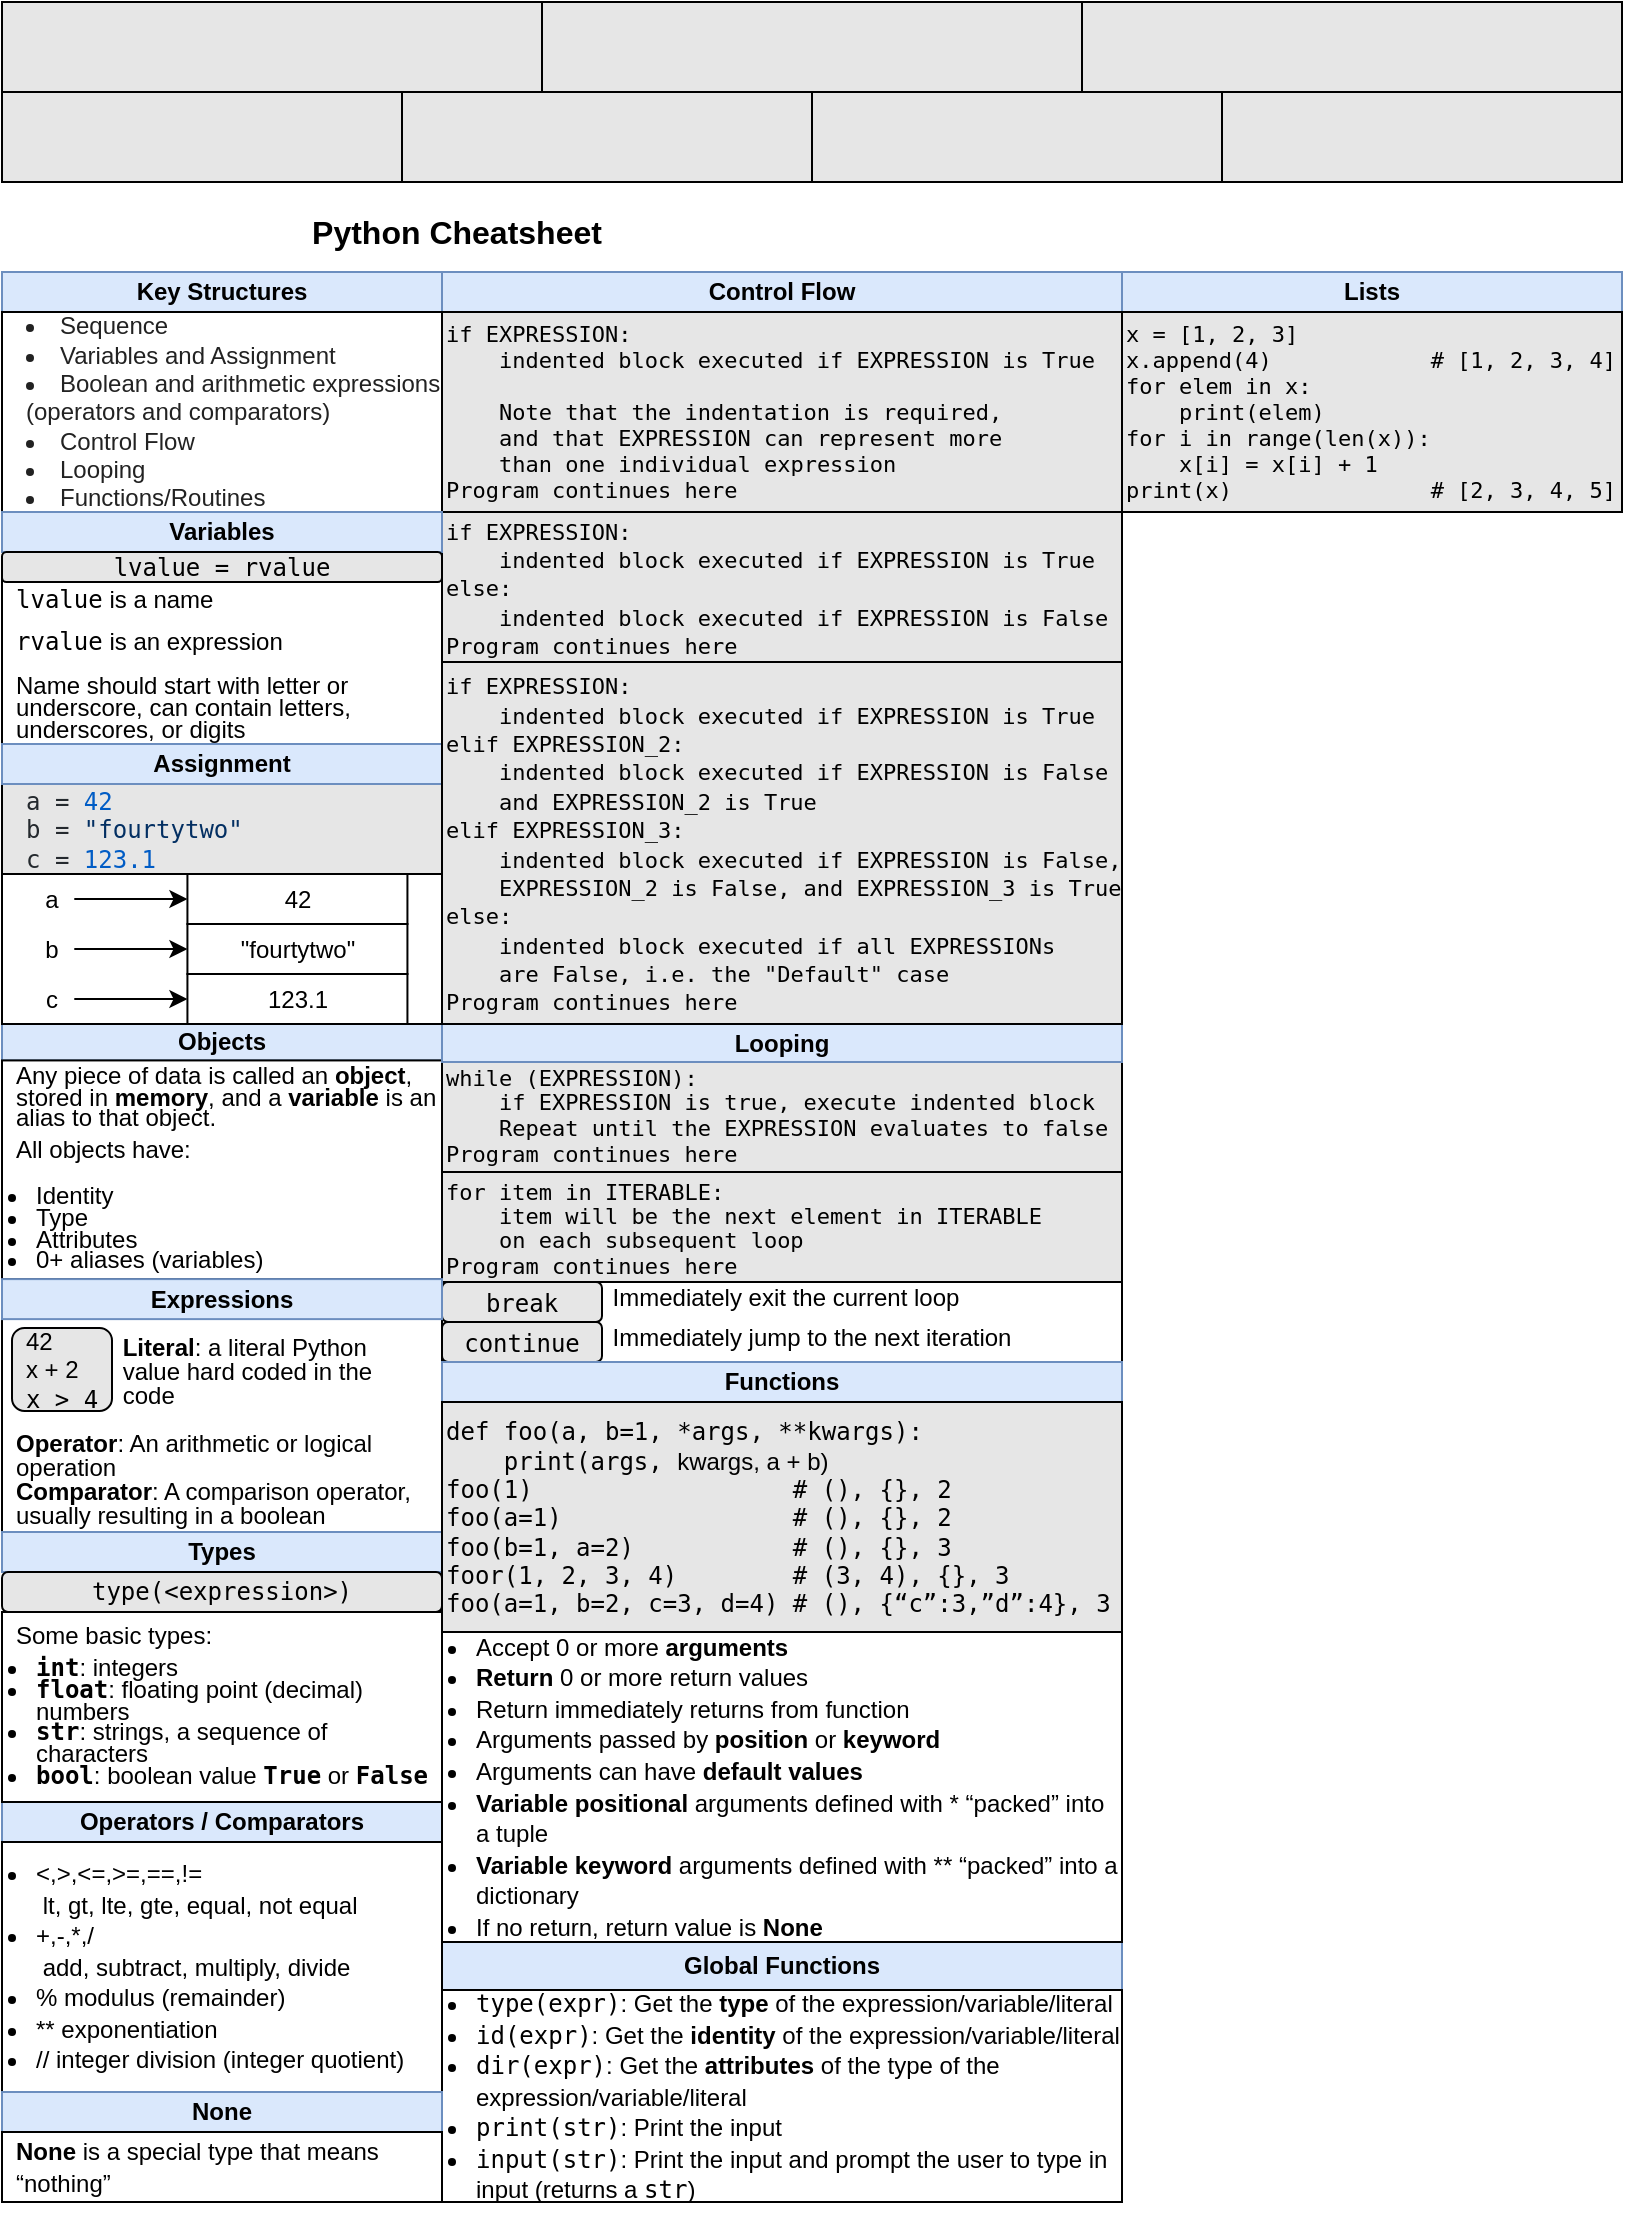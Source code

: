<mxfile version="26.1.3">
  <diagram name="Page-1" id="VsGQaMHF4NAPsLCbY_zp">
    <mxGraphModel dx="682" dy="1703" grid="1" gridSize="5" guides="1" tooltips="1" connect="1" arrows="1" fold="1" page="1" pageScale="1" pageWidth="850" pageHeight="1100" background="#FFFFFF" math="0" shadow="0">
      <root>
        <mxCell id="0" />
        <mxCell id="1" parent="0" />
        <mxCell id="xBWhjtgX0dWzdN7Rrsa9-2" value="&lt;b&gt;&lt;font&gt;Python Cheatsheet&lt;/font&gt;&lt;/b&gt;" style="text;html=1;align=center;verticalAlign=middle;whiteSpace=wrap;rounded=0;fillColor=none;strokeColor=none;fontSize=16;" parent="1" vertex="1">
          <mxGeometry x="20" y="20" width="455" height="40" as="geometry" />
        </mxCell>
        <mxCell id="xBWhjtgX0dWzdN7Rrsa9-36" value="&lt;b&gt;Global Functions&lt;/b&gt;" style="rounded=0;whiteSpace=wrap;html=1;fillColor=#dae8fc;strokeColor=#6c8ebf;" parent="1" vertex="1">
          <mxGeometry x="240" y="895" width="340" height="24" as="geometry" />
        </mxCell>
        <mxCell id="xBWhjtgX0dWzdN7Rrsa9-37" value="&lt;blockquote style=&quot;margin: 10px 0px 0px 5px; border: medium; padding: 0px;&quot;&gt;&lt;div style=&quot;padding-bottom: 0px; margin-top: 0px; padding-left: 0px; padding-right: 0px; line-height: 130%;&quot;&gt;&lt;p&gt;&lt;/p&gt;&lt;ul style=&quot;padding-left: 10px; margin-bottom: 10px; margin-top: 10px;&quot;&gt;&lt;li&gt;&lt;font&gt;&lt;font style=&quot;line-height: 130%;&quot; face=&quot;monospace&quot;&gt;type(expr)&lt;/font&gt;&lt;span style=&quot;line-height: 130%;&quot;&gt;: Get the &lt;b&gt;type&lt;/b&gt; of the expression/variable/literal&lt;/span&gt;&lt;br&gt;&lt;/font&gt;&lt;/li&gt;&lt;li&gt;&lt;font&gt;&lt;span style=&quot;line-height: 130%;&quot;&gt;&lt;font face=&quot;monospace&quot;&gt;id(expr)&lt;/font&gt;: Get the &lt;b&gt;identity&lt;/b&gt; of the expression/variable/literal&lt;/span&gt;&lt;br&gt;&lt;/font&gt;&lt;/li&gt;&lt;li&gt;&lt;font&gt;&lt;span style=&quot;line-height: 130%;&quot;&gt;&lt;font face=&quot;monospace&quot;&gt;dir(expr)&lt;/font&gt;: Get the &lt;b&gt;attributes&lt;/b&gt; of the type of the expression/variable/literal&lt;/span&gt;&lt;br&gt;&lt;/font&gt;&lt;/li&gt;&lt;li&gt;&lt;font&gt;&lt;span style=&quot;line-height: 130%;&quot;&gt;&lt;font face=&quot;monospace&quot;&gt;print(str)&lt;/font&gt;: Print the input&lt;/span&gt;&lt;br&gt;&lt;/font&gt;&lt;/li&gt;&lt;li&gt;&lt;span style=&quot;line-height: 130%;&quot;&gt;&lt;font&gt;&lt;font face=&quot;monospace&quot;&gt;input(str)&lt;/font&gt;: Print the input and prompt the user to type in input (returns a &lt;font face=&quot;monospace&quot;&gt;str&lt;/font&gt;)&lt;/font&gt;&lt;/span&gt;&lt;/li&gt;&lt;/ul&gt;&lt;/div&gt;&lt;/blockquote&gt;" style="rounded=0;whiteSpace=wrap;html=1;align=left;" parent="1" vertex="1">
          <mxGeometry x="240" y="919" width="340" height="106" as="geometry" />
        </mxCell>
        <mxCell id="xBWhjtgX0dWzdN7Rrsa9-41" value="&lt;b&gt;Control Flow&lt;/b&gt;" style="rounded=0;whiteSpace=wrap;html=1;fillColor=#dae8fc;strokeColor=#6c8ebf;" parent="1" vertex="1">
          <mxGeometry x="240" y="60" width="340" height="20" as="geometry" />
        </mxCell>
        <mxCell id="xBWhjtgX0dWzdN7Rrsa9-48" value="&lt;div style=&quot;margin-top: 0px; margin-bottom: 0px; line-height: 100%;&quot;&gt;&lt;pre style=&quot;margin-top: 0px; margin-bottom: 0px;&quot;&gt;&lt;font style=&quot;font-size: 11px;&quot; face=&quot;monospace&quot;&gt;&lt;font&gt;if EXPRESSION:&lt;br&gt;&lt;/font&gt;&lt;font&gt;    indented block executed if EXPRESSION is &lt;/font&gt;&lt;/font&gt;&lt;span style=&quot;font-size: 11px; white-space: normal;&quot;&gt;True&lt;/span&gt;&lt;/pre&gt;&lt;pre style=&quot;margin-top: 0px; margin-bottom: 0px;&quot;&gt;&lt;span style=&quot;white-space: normal;&quot;&gt;&lt;font style=&quot;font-size: 11px;&quot;&gt;&lt;br&gt;&lt;/font&gt;&lt;/span&gt;&lt;/pre&gt;&lt;pre style=&quot;margin-bottom: 0px; margin-top: 0px;&quot;&gt;&lt;font face=&quot;monospace&quot;&gt;&lt;font style=&quot;font-size: 11px;&quot;&gt;    Note that the indentation is required,&lt;/font&gt;&lt;/font&gt;&lt;/pre&gt;&lt;pre style=&quot;margin-bottom: 0px; margin-top: 0px;&quot;&gt;&lt;font style=&quot;font-size: 11px;&quot; face=&quot;monospace&quot;&gt;&lt;font&gt;    and that &lt;/font&gt;&lt;font&gt;EXPRESSION can &lt;/font&gt;&lt;font style=&quot;white-space: normal;&quot;&gt;represent &lt;/font&gt;&lt;span style=&quot;white-space: normal;&quot;&gt;more&amp;nbsp;&lt;/span&gt;&lt;/font&gt;&lt;/pre&gt;&lt;pre style=&quot;margin-bottom: 0px; margin-top: 0px;&quot;&gt;&lt;font style=&quot;font-size: 11px;&quot;&gt;&lt;font face=&quot;monospace&quot;&gt;&lt;span style=&quot;white-space: normal;&quot;&gt;&amp;nbsp; &amp;nbsp; than&amp;nbsp;&lt;/span&gt;&lt;/font&gt;&lt;span style=&quot;white-space: normal;&quot;&gt;one individual expression&lt;/span&gt;&lt;/font&gt;&lt;/pre&gt;&lt;pre style=&quot;margin-bottom: 0px; margin-top: 0px;&quot;&gt;&lt;font face=&quot;monospace&quot;&gt;&lt;font style=&quot;font-size: 11px;&quot;&gt;Program continues here&lt;/font&gt;&lt;/font&gt;&lt;/pre&gt;&lt;/div&gt;" style="rounded=0;whiteSpace=wrap;html=1;align=left;fillColor=#E6E6E6;fontFamily=monospace;" parent="1" vertex="1">
          <mxGeometry x="240" y="80" width="340" height="100" as="geometry" />
        </mxCell>
        <mxCell id="xBWhjtgX0dWzdN7Rrsa9-49" value="&lt;pre style=&quot;margin-top: 0px; margin-bottom: 0px;&quot;&gt;&lt;font style=&quot;font-size: 11px;&quot; face=&quot;monospace&quot;&gt;if EXPRESSION:&lt;br&gt;&lt;/font&gt;&lt;pre style=&quot;margin-top: 0px; margin-bottom: 0px;&quot;&gt;&lt;font style=&quot;font-size: 11px;&quot; face=&quot;monospace&quot;&gt;&lt;font&gt;    indented block executed if EXPRESSION &lt;/font&gt;&lt;span style=&quot;white-space: normal;&quot;&gt;is True&lt;/span&gt;&lt;/font&gt;&lt;/pre&gt;&lt;pre style=&quot;margin-top: 0px; margin-bottom: 0px;&quot;&gt;&lt;font style=&quot;font-size: 11px;&quot; face=&quot;monospace&quot;&gt;&lt;font&gt;else:&lt;br&gt;    indented block executed if EXPRESSION &lt;/font&gt;&lt;span style=&quot;white-space: normal;&quot;&gt;is False&lt;/span&gt;&lt;/font&gt;&lt;/pre&gt;&lt;pre style=&quot;margin-top: 0px; margin-bottom: 0px;&quot;&gt;&lt;font style=&quot;font-size: 11px;&quot; face=&quot;monospace&quot;&gt;Program continues here&lt;/font&gt;&lt;/pre&gt;&lt;/pre&gt;" style="rounded=0;whiteSpace=wrap;html=1;align=left;fillColor=#E6E6E6;" parent="1" vertex="1">
          <mxGeometry x="240" y="180" width="340" height="75" as="geometry" />
        </mxCell>
        <mxCell id="xBWhjtgX0dWzdN7Rrsa9-53" value="&lt;div style=&quot;line-height: 18px; white-space: pre;&quot;&gt;&lt;pre style=&quot;margin-bottom: 0px; margin-top: 0px; line-height: 100%;&quot;&gt;&lt;font face=&quot;monospace&quot; style=&quot;line-height: 100%; font-size: 11px;&quot;&gt;while (EXPRESSION):&lt;br&gt;&lt;/font&gt;&lt;pre style=&quot;margin-top: 0px; margin-bottom: 0px;&quot;&gt;&lt;font face=&quot;monospace&quot;&gt;&lt;font&gt;&lt;font style=&quot;line-height: 100%; font-size: 11px;&quot;&gt;    if EXPRESSION is true, execute &lt;/font&gt;&lt;/font&gt;&lt;span style=&quot;font-size: 11px;&quot;&gt;indented block&lt;/span&gt;&lt;/font&gt;&lt;/pre&gt;&lt;pre style=&quot;margin-top: 0px; margin-bottom: 0px;&quot;&gt;&lt;font face=&quot;monospace&quot; style=&quot;font-size: 11px;&quot;&gt;&lt;font style=&quot;line-height: 100%;&quot;&gt;    Repeat until the EXPRESSION &lt;/font&gt;&lt;font style=&quot;line-height: 100%;&quot;&gt;evaluates to false&lt;/font&gt;&lt;font style=&quot;line-height: 100%;&quot;&gt;&lt;br&gt;&lt;/font&gt;&lt;font style=&quot;line-height: 100%;&quot;&gt;Program continues here&lt;/font&gt;&lt;/font&gt;&lt;/pre&gt;&lt;/pre&gt;&lt;/div&gt;" style="rounded=0;whiteSpace=wrap;html=1;fillColor=#E6E6E6;align=left;" parent="1" vertex="1">
          <mxGeometry x="240" y="454.22" width="340" height="55.78" as="geometry" />
        </mxCell>
        <mxCell id="xBWhjtgX0dWzdN7Rrsa9-54" value="&lt;div style=&quot;line-height: 18px; white-space: pre;&quot;&gt;&lt;pre style=&quot;margin-bottom: 0px; margin-top: 0px; line-height: 100%;&quot;&gt;&lt;font face=&quot;monospace&quot; style=&quot;line-height: 100%; font-size: 11px;&quot;&gt;for item in ITERABLE:&lt;br&gt;&lt;/font&gt;&lt;pre style=&quot;margin-top: 0px; margin-bottom: 0px;&quot;&gt;&lt;font face=&quot;monospace&quot; style=&quot;line-height: 100%; font-size: 11px;&quot;&gt;    item will be the next element in ITERABLE&lt;/font&gt;&lt;/pre&gt;&lt;pre style=&quot;margin-top: 0px; margin-bottom: 0px;&quot;&gt;&lt;font face=&quot;monospace&quot; style=&quot;font-size: 11px;&quot;&gt;&lt;font style=&quot;line-height: 100%;&quot;&gt;    on each s&lt;/font&gt;ubsequent loop&lt;/font&gt;&lt;/pre&gt;&lt;pre style=&quot;margin-top: 0px; margin-bottom: 0px;&quot;&gt;&lt;font face=&quot;monospace&quot; style=&quot;line-height: 100%; font-size: 11px;&quot;&gt;Program continues here&lt;/font&gt;&lt;/pre&gt;&lt;/pre&gt;&lt;/div&gt;" style="rounded=0;whiteSpace=wrap;html=1;fillColor=#E6E6E6;align=left;" parent="1" vertex="1">
          <mxGeometry x="240" y="510" width="340" height="55" as="geometry" />
        </mxCell>
        <mxCell id="xBWhjtgX0dWzdN7Rrsa9-56" value="&lt;div style=&quot;text-align: left; padding-top: 10px; margin-bottom: 5px;&quot;&gt;&lt;font&gt;&amp;nbsp; &amp;nbsp; &amp;nbsp; &amp;nbsp; &amp;nbsp;Immediately exit the current loop&lt;/font&gt;&lt;/div&gt;&lt;div style=&quot;text-align: left;&quot;&gt;&lt;font&gt;&amp;nbsp; &amp;nbsp; &amp;nbsp; &amp;nbsp; &amp;nbsp;Immediately jump to the next iteration&lt;br&gt;&lt;/font&gt;&lt;/div&gt;&lt;div style=&quot;text-align: left;&quot;&gt;&lt;span style=&quot;font-size: 11px;&quot;&gt;&lt;br&gt;&lt;/span&gt;&lt;/div&gt;" style="rounded=0;whiteSpace=wrap;html=1;" parent="1" vertex="1">
          <mxGeometry x="240" y="565" width="340" height="40" as="geometry" />
        </mxCell>
        <mxCell id="xBWhjtgX0dWzdN7Rrsa9-55" value="&lt;div style=&quot;text-align: start; font-family: OperatorMonoLig-Book, Menlo, Monaco, &amp;quot;Courier New&amp;quot;, monospace; line-height: 18px; white-space: pre;&quot;&gt;&lt;pre style=&quot;margin-bottom: 0px; margin-top: 0px; line-height: 100%;&quot;&gt;&lt;font&gt;break&lt;/font&gt;&lt;/pre&gt;&lt;/div&gt;" style="rounded=1;whiteSpace=wrap;html=1;fillColor=#E6E6E6;" parent="1" vertex="1">
          <mxGeometry x="240" y="565" width="80" height="20" as="geometry" />
        </mxCell>
        <mxCell id="xBWhjtgX0dWzdN7Rrsa9-57" value="&lt;div style=&quot;text-align: start; font-family: OperatorMonoLig-Book, Menlo, Monaco, &amp;quot;Courier New&amp;quot;, monospace; line-height: 18px; white-space: pre;&quot;&gt;&lt;pre style=&quot;margin-bottom: 0px; margin-top: 0px; line-height: 100%;&quot;&gt;&lt;font&gt;continue&lt;/font&gt;&lt;/pre&gt;&lt;/div&gt;" style="rounded=1;whiteSpace=wrap;html=1;fillColor=#E6E6E6;" parent="1" vertex="1">
          <mxGeometry x="240" y="585" width="80" height="20" as="geometry" />
        </mxCell>
        <mxCell id="xBWhjtgX0dWzdN7Rrsa9-58" value="&lt;b&gt;Operators / Comparators&lt;/b&gt;" style="rounded=0;whiteSpace=wrap;html=1;fillColor=#dae8fc;strokeColor=#6c8ebf;" parent="1" vertex="1">
          <mxGeometry x="20" y="825" width="220" height="20" as="geometry" />
        </mxCell>
        <mxCell id="xBWhjtgX0dWzdN7Rrsa9-59" value="&lt;blockquote style=&quot;margin: 10px 0px 0px 5px; border: medium; padding: 0px;&quot;&gt;&lt;div style=&quot;padding-bottom: 0px; margin-top: 0px; padding-left: 0px; padding-right: 0px; line-height: 130%;&quot;&gt;&lt;p&gt;&lt;/p&gt;&lt;p&gt;&lt;/p&gt;&lt;p&gt;&lt;/p&gt;&lt;p&gt;&lt;/p&gt;&lt;ul style=&quot;padding-left: 10px;&quot;&gt;&lt;li&gt;&lt;font face=&quot;Helvetica&quot;&gt;&amp;lt;,&amp;gt;,&amp;lt;=,&amp;gt;=,==,!= &amp;nbsp; &amp;nbsp; &amp;nbsp; &amp;nbsp; &amp;nbsp; &amp;nbsp; &amp;nbsp; &amp;nbsp; &amp;nbsp; &amp;nbsp; &amp;nbsp; &amp;nbsp; &amp;nbsp; &amp;nbsp; &amp;nbsp; &amp;nbsp; &amp;nbsp;lt, gt, lte, gte, equal, not equal&lt;/font&gt;&lt;/li&gt;&lt;li&gt;&lt;font face=&quot;Helvetica&quot;&gt;+,-,*,/ &amp;nbsp; &amp;nbsp; &amp;nbsp; &amp;nbsp; &amp;nbsp; &amp;nbsp; &amp;nbsp; &amp;nbsp; &amp;nbsp; &amp;nbsp; &amp;nbsp; &amp;nbsp; &amp;nbsp; &amp;nbsp; &amp;nbsp; &amp;nbsp; &amp;nbsp; &amp;nbsp; &amp;nbsp; &amp;nbsp; &amp;nbsp; &amp;nbsp; &amp;nbsp;add, subtract, multiply, divide&lt;/font&gt;&lt;/li&gt;&lt;li&gt;&lt;font face=&quot;Helvetica&quot;&gt;% modulus (remainder)&lt;/font&gt;&lt;/li&gt;&lt;li&gt;&lt;font face=&quot;Helvetica&quot;&gt;** exponentiation&lt;/font&gt;&lt;/li&gt;&lt;li&gt;&lt;font face=&quot;Helvetica&quot;&gt;// integer division (integer quotient)&lt;/font&gt;&lt;/li&gt;&lt;/ul&gt;&lt;p&gt;&lt;/p&gt;&lt;p&gt;&lt;/p&gt;&lt;p&gt;&lt;/p&gt;&lt;/div&gt;&lt;/blockquote&gt;" style="rounded=0;whiteSpace=wrap;html=1;align=left;" parent="1" vertex="1">
          <mxGeometry x="20" y="845" width="220" height="125" as="geometry" />
        </mxCell>
        <mxCell id="6P4yh0mAgrU536swKlk3-1" value="&lt;pre style=&quot;margin-top: 0px; margin-bottom: 0px;&quot;&gt;&lt;br&gt;&lt;/pre&gt;" style="rounded=0;whiteSpace=wrap;html=1;align=left;fillColor=#E6E6E6;" parent="1" vertex="1">
          <mxGeometry x="20" y="-30" width="405" height="45" as="geometry" />
        </mxCell>
        <mxCell id="6P4yh0mAgrU536swKlk3-2" value="&lt;pre style=&quot;margin-top: 0px; margin-bottom: 0px;&quot;&gt;&lt;br&gt;&lt;/pre&gt;" style="rounded=0;whiteSpace=wrap;html=1;align=left;fillColor=#E6E6E6;" parent="1" vertex="1">
          <mxGeometry x="425" y="-30" width="405" height="45" as="geometry" />
        </mxCell>
        <mxCell id="6P4yh0mAgrU536swKlk3-3" value="&lt;pre style=&quot;margin-top: 0px; margin-bottom: 0px;&quot;&gt;&lt;br&gt;&lt;/pre&gt;" style="rounded=0;whiteSpace=wrap;html=1;align=left;fillColor=#E6E6E6;fontSize=17;" parent="1" vertex="1">
          <mxGeometry x="425" y="-30" width="205" height="45" as="geometry" />
        </mxCell>
        <mxCell id="6P4yh0mAgrU536swKlk3-5" value="&lt;pre style=&quot;margin-top: 0px; margin-bottom: 0px;&quot;&gt;&lt;br&gt;&lt;/pre&gt;" style="rounded=0;whiteSpace=wrap;html=1;align=left;fillColor=#E6E6E6;" parent="1" vertex="1">
          <mxGeometry x="220" y="-30" width="205" height="45" as="geometry" />
        </mxCell>
        <mxCell id="6P4yh0mAgrU536swKlk3-9" value="&lt;pre style=&quot;margin-top: 0px; margin-bottom: 0px;&quot;&gt;&lt;br&gt;&lt;/pre&gt;" style="rounded=0;whiteSpace=wrap;html=1;align=left;fillColor=#E6E6E6;" parent="1" vertex="1">
          <mxGeometry x="20" y="-75" width="270" height="45" as="geometry" />
        </mxCell>
        <mxCell id="6P4yh0mAgrU536swKlk3-10" value="&lt;pre style=&quot;margin-top: 0px; margin-bottom: 0px;&quot;&gt;&lt;br&gt;&lt;/pre&gt;" style="rounded=0;whiteSpace=wrap;html=1;align=left;fillColor=#E6E6E6;" parent="1" vertex="1">
          <mxGeometry x="290" y="-75" width="270" height="45" as="geometry" />
        </mxCell>
        <mxCell id="6P4yh0mAgrU536swKlk3-11" value="&lt;pre style=&quot;margin-top: 0px; margin-bottom: 0px;&quot;&gt;&lt;br&gt;&lt;/pre&gt;" style="rounded=0;whiteSpace=wrap;html=1;align=left;fillColor=#E6E6E6;" parent="1" vertex="1">
          <mxGeometry x="560" y="-75" width="270" height="45" as="geometry" />
        </mxCell>
        <mxCell id="xBWhjtgX0dWzdN7Rrsa9-5" value="Key Structures" style="rounded=0;whiteSpace=wrap;html=1;fillColor=#dae8fc;strokeColor=#6c8ebf;fontStyle=1" parent="1" vertex="1">
          <mxGeometry x="20" y="60" width="220" height="20" as="geometry" />
        </mxCell>
        <mxCell id="xBWhjtgX0dWzdN7Rrsa9-6" value="&lt;blockquote style=&quot;margin: 0px 0px 0px 10px; border: medium; padding: 0px;&quot;&gt;&lt;li style=&quot;caret-color: rgb(34, 34, 34); color: rgb(34, 34, 34);&quot;&gt;&lt;font face=&quot;Helvetica&quot;&gt;Sequence&lt;/font&gt;&lt;/li&gt;&lt;li style=&quot;caret-color: rgb(34, 34, 34); color: rgb(34, 34, 34);&quot;&gt;&lt;font face=&quot;Helvetica&quot;&gt;Variables and Assignment&lt;/font&gt;&lt;/li&gt;&lt;li style=&quot;caret-color: rgb(34, 34, 34); color: rgb(34, 34, 34);&quot;&gt;&lt;font face=&quot;Helvetica&quot;&gt;Boolean and arithmetic expressions (operators and comparators)&lt;/font&gt;&lt;/li&gt;&lt;li style=&quot;caret-color: rgb(34, 34, 34); color: rgb(34, 34, 34);&quot;&gt;&lt;font face=&quot;Helvetica&quot;&gt;Control Flow&lt;/font&gt;&lt;/li&gt;&lt;li style=&quot;caret-color: rgb(34, 34, 34); color: rgb(34, 34, 34);&quot;&gt;&lt;font face=&quot;Helvetica&quot;&gt;Looping&lt;/font&gt;&lt;/li&gt;&lt;li style=&quot;caret-color: rgb(34, 34, 34); color: rgb(34, 34, 34);&quot;&gt;&lt;font face=&quot;Helvetica&quot;&gt;Functions/Routines&lt;/font&gt;&lt;/li&gt;&lt;/blockquote&gt;" style="rounded=0;whiteSpace=wrap;html=1;align=left;" parent="1" vertex="1">
          <mxGeometry x="20" y="80" width="220" height="100" as="geometry" />
        </mxCell>
        <mxCell id="xBWhjtgX0dWzdN7Rrsa9-7" value="Variables" style="rounded=0;whiteSpace=wrap;html=1;fillColor=#dae8fc;strokeColor=#6c8ebf;fontStyle=1" parent="1" vertex="1">
          <mxGeometry x="20" y="180" width="220" height="20" as="geometry" />
        </mxCell>
        <mxCell id="xBWhjtgX0dWzdN7Rrsa9-8" value="&lt;blockquote style=&quot;margin: 10px 0px 0px 5px; border: medium; padding: 0px;&quot;&gt;&lt;div style=&quot;padding-bottom: 0px; margin-top: 0px; padding-left: 0px; padding-right: 0px; line-height: 90%;&quot;&gt;&lt;pre style=&quot;margin-top: 0px; margin-bottom: 0px;&quot;&gt;&lt;font&gt;&lt;span style=&quot;font-family: Helvetica; white-space: normal;&quot;&gt;&lt;font face=&quot;monospace&quot;&gt;lvalue&lt;/font&gt;&lt;/span&gt;&lt;font style=&quot;white-space: normal;&quot; face=&quot;Helvetica&quot;&gt; is a name&lt;/font&gt;&lt;br&gt;&lt;/font&gt;&lt;/pre&gt;&lt;/div&gt;&lt;div style=&quot;padding-bottom: 0px; margin-top: 0px; padding-left: 0px; padding-right: 0px; line-height: 90%;&quot;&gt;&lt;pre style=&quot;margin-top: 0px; margin-bottom: 0px;&quot;&gt;&lt;font face=&quot;monospace&quot; style=&quot;white-space: normal;&quot;&gt;&lt;br&gt;&lt;/font&gt;&lt;/pre&gt;&lt;/div&gt;&lt;div style=&quot;padding-bottom: 0px; margin-top: 0px; padding-left: 0px; padding-right: 0px; line-height: 90%;&quot;&gt;&lt;pre style=&quot;margin-top: 0px; margin-bottom: 0px;&quot;&gt;&lt;font&gt;&lt;font face=&quot;monospace&quot; style=&quot;white-space: normal;&quot;&gt;rvalue&lt;/font&gt;&lt;font style=&quot;white-space: normal;&quot; face=&quot;Helvetica&quot;&gt; is an expression&lt;/font&gt;&lt;/font&gt;&lt;/pre&gt;&lt;/div&gt;&lt;div style=&quot;padding-bottom: 0px; margin-top: 0px; padding-left: 0px; padding-right: 0px; line-height: 90%;&quot;&gt;&lt;pre style=&quot;margin-top: 0px; margin-bottom: 0px;&quot;&gt;&lt;font face=&quot;Helvetica&quot;&gt;&lt;span style=&quot;white-space: normal;&quot;&gt;&lt;br&gt;&lt;/span&gt;&lt;/font&gt;&lt;/pre&gt;&lt;/div&gt;&lt;div style=&quot;padding-bottom: 0px; margin-top: 0px; padding-left: 0px; padding-right: 0px; line-height: 90%;&quot;&gt;&lt;pre style=&quot;margin-top: 0px; margin-bottom: 0px;&quot;&gt;&lt;font face=&quot;Helvetica&quot;&gt;&lt;span style=&quot;white-space: normal;&quot;&gt;Name should start with letter or underscore, can contain letters, underscores, or digits&lt;/span&gt;&lt;/font&gt;&lt;/pre&gt;&lt;/div&gt;&lt;/blockquote&gt;" style="rounded=0;whiteSpace=wrap;html=1;align=left;" parent="1" vertex="1">
          <mxGeometry x="20" y="206" width="220" height="90" as="geometry" />
        </mxCell>
        <mxCell id="xBWhjtgX0dWzdN7Rrsa9-9" value="&lt;pre style=&quot;text-align: left; margin-top: 0px; margin-bottom: 0px;&quot;&gt;&lt;span&gt;lvalue = rvalue&lt;/span&gt;&lt;/pre&gt;" style="rounded=1;whiteSpace=wrap;html=1;fillColor=#E6E6E6;" parent="1" vertex="1">
          <mxGeometry x="20" y="200" width="220" height="15" as="geometry" />
        </mxCell>
        <mxCell id="xBWhjtgX0dWzdN7Rrsa9-11" value="&lt;blockquote style=&quot;margin: 0px 0px 0px 10px; border: medium; padding: 0px;&quot;&gt;&lt;font&gt;&lt;font face=&quot;monospace&quot;&gt;&lt;span style=&quot;caret-color: rgb(36, 41, 46); color: rgb(36, 41, 46); white-space: pre;&quot;&gt;a = &lt;/span&gt;&lt;span style=&quot;color: rgb(0, 92, 197); white-space: pre;&quot; class=&quot;hljs-number&quot;&gt;42&lt;br&gt;&lt;/span&gt;&lt;/font&gt;&lt;font face=&quot;monospace&quot;&gt;&lt;span style=&quot;caret-color: rgb(36, 41, 46); color: rgb(36, 41, 46); white-space: pre;&quot;&gt;b = &lt;/span&gt;&lt;span style=&quot;color: rgb(3, 47, 98); white-space: pre;&quot; class=&quot;hljs-string&quot;&gt;&quot;fourtytwo&quot;&lt;br&gt;&lt;/span&gt;&lt;/font&gt;&lt;font face=&quot;monospace&quot;&gt;&lt;span style=&quot;caret-color: rgb(36, 41, 46); color: rgb(36, 41, 46); white-space: pre;&quot;&gt;c = &lt;/span&gt;&lt;span style=&quot;color: rgb(0, 92, 197); white-space: pre;&quot; class=&quot;hljs-number&quot;&gt;123.1&lt;/span&gt;&lt;/font&gt;&lt;/font&gt;&lt;/blockquote&gt;" style="rounded=0;whiteSpace=wrap;html=1;align=left;fillColor=#E6E6E6;" parent="1" vertex="1">
          <mxGeometry x="20" y="316" width="220" height="45" as="geometry" />
        </mxCell>
        <mxCell id="xBWhjtgX0dWzdN7Rrsa9-31" value="&lt;b&gt;Objects&lt;/b&gt;" style="rounded=0;whiteSpace=wrap;html=1;fillColor=#dae8fc;strokeColor=#6c8ebf;" parent="1" vertex="1">
          <mxGeometry x="20" y="436" width="220" height="18.22" as="geometry" />
        </mxCell>
        <mxCell id="xBWhjtgX0dWzdN7Rrsa9-32" value="&lt;blockquote style=&quot;margin: 10px 0px 0px 5px; border: medium; padding: 0px;&quot;&gt;&lt;div style=&quot;padding-bottom: 0px; margin-top: 0px; padding-left: 0px; padding-right: 0px; line-height: 90%;&quot;&gt;&lt;p style=&quot;margin-bottom: 5px; margin-top: 5px;&quot;&gt;&lt;font&gt;Any piece of data is called an &lt;b&gt;object&lt;/b&gt;, stored in &lt;b&gt;memory&lt;/b&gt;, and a &lt;b&gt;variable&lt;/b&gt; is an alias to that object.&lt;/font&gt;&lt;/p&gt;&lt;p style=&quot;margin-bottom: 5px; margin-top: 5px;&quot;&gt;&lt;font&gt;All objects have:&lt;/font&gt;&lt;/p&gt;&lt;p&gt;&lt;/p&gt;&lt;ul style=&quot;padding-left: 10px; margin-top: 5px; margin-bottom: 5px;&quot;&gt;&lt;li&gt;&lt;font&gt;Identity&lt;br&gt;&lt;/font&gt;&lt;/li&gt;&lt;li&gt;&lt;font&gt;Type&lt;/font&gt;&lt;/li&gt;&lt;li&gt;&lt;font&gt;Attributes&lt;/font&gt;&lt;/li&gt;&lt;li&gt;&lt;font&gt;0+ aliases (variables)&lt;/font&gt;&lt;/li&gt;&lt;/ul&gt;&lt;p&gt;&lt;/p&gt;&lt;/div&gt;&lt;/blockquote&gt;" style="rounded=0;whiteSpace=wrap;html=1;align=left;" parent="1" vertex="1">
          <mxGeometry x="20" y="454.22" width="220" height="109.33" as="geometry" />
        </mxCell>
        <mxCell id="xBWhjtgX0dWzdN7Rrsa9-39" value="&lt;blockquote style=&quot;margin: 10px 0px 0px 5px; border: medium; padding: 0px;&quot;&gt;&lt;div style=&quot;padding-bottom: 0px; margin-top: 0px; padding-left: 0px; padding-right: 0px; line-height: 100%; margin-bottom: 0px;&quot;&gt;&lt;p style=&quot;margin-top: 0px; margin-bottom: 0px;&quot;&gt;&lt;font&gt;&lt;font&gt;&lt;b&gt;&amp;nbsp; &amp;nbsp; &amp;nbsp; &amp;nbsp; &amp;nbsp; &amp;nbsp; &amp;nbsp; &amp;nbsp; Literal&lt;/b&gt;: a literal &lt;/font&gt;Python&lt;/font&gt;&lt;/p&gt;&lt;p style=&quot;margin-top: 0px; margin-bottom: 0px;&quot;&gt;&lt;font&gt;&amp;nbsp; &amp;nbsp; &amp;nbsp; &amp;nbsp; &amp;nbsp; &amp;nbsp; &amp;nbsp; &amp;nbsp; value h&lt;/font&gt;ard coded in the &amp;nbsp; &amp;nbsp; &amp;nbsp;&lt;/p&gt;&lt;p style=&quot;margin-top: 0px; margin-bottom: 0px;&quot;&gt;&amp;nbsp; &amp;nbsp; &amp;nbsp; &amp;nbsp; &amp;nbsp; &amp;nbsp; &amp;nbsp; &amp;nbsp; code&lt;/p&gt;&lt;p style=&quot;margin-top: 0px; margin-bottom: 0px;&quot;&gt;&lt;br&gt;&lt;/p&gt;&lt;p style=&quot;margin-top: 0px; margin-bottom: 0px;&quot;&gt;&lt;font&gt;&lt;b&gt;Operator&lt;/b&gt;: An arithmetic or logical operation&lt;/font&gt;&lt;/p&gt;&lt;p style=&quot;margin-top: 0px; margin-bottom: 0px;&quot;&gt;&lt;font&gt;&lt;b&gt;Comparator&lt;/b&gt;: A comparison operator, usually resulting in a boolean&lt;/font&gt;&lt;/p&gt;&lt;/div&gt;&lt;/blockquote&gt;" style="rounded=0;whiteSpace=wrap;html=1;align=left;" parent="1" vertex="1">
          <mxGeometry x="20" y="578" width="220" height="112" as="geometry" />
        </mxCell>
        <mxCell id="xBWhjtgX0dWzdN7Rrsa9-40" value="&lt;pre style=&quot;text-align: left; margin-top: 0px; margin-bottom: 0px;&quot;&gt;&lt;font face=&quot;Helvetica&quot; style=&quot;white-space: normal; font-size: 12px;&quot;&gt;42&lt;/font&gt;&lt;/pre&gt;&lt;pre style=&quot;text-align: left; margin-top: 0px; margin-bottom: 0px;&quot;&gt;&lt;font style=&quot;font-size: 12px;&quot;&gt;&lt;span style=&quot;font-family: Helvetica; white-space: normal;&quot;&gt;x + 2&lt;/span&gt;&lt;br&gt;&lt;/font&gt;&lt;/pre&gt;&lt;pre style=&quot;text-align: left; margin-top: 0px; margin-bottom: 0px;&quot;&gt;&lt;font style=&quot;font-size: 12px;&quot;&gt;x &amp;gt; 4&lt;/font&gt;&lt;/pre&gt;" style="rounded=1;whiteSpace=wrap;html=1;fillColor=#E6E6E6;fontSize=8;" parent="1" vertex="1">
          <mxGeometry x="25" y="588" width="50" height="41.44" as="geometry" />
        </mxCell>
        <mxCell id="xBWhjtgX0dWzdN7Rrsa9-33" value="&lt;b&gt;Types&lt;/b&gt;" style="rounded=0;whiteSpace=wrap;html=1;fillColor=#dae8fc;strokeColor=#6c8ebf;" parent="1" vertex="1">
          <mxGeometry x="20" y="690" width="220" height="20" as="geometry" />
        </mxCell>
        <mxCell id="xBWhjtgX0dWzdN7Rrsa9-34" value="&lt;blockquote style=&quot;margin: 10px 0px 0px 5px; border: medium; padding: 0px;&quot;&gt;&lt;div style=&quot;padding-bottom: 0px; margin-top: 0px; padding-left: 0px; padding-right: 0px; line-height: 90%; margin-bottom: 0px;&quot;&gt;&lt;p style=&quot;margin-top: 0px; margin-bottom: 0px;&quot;&gt;Some basic types:&lt;br&gt;&lt;/p&gt;&lt;p style=&quot;margin-top: 0px; margin-bottom: 0px;&quot;&gt;&lt;/p&gt;&lt;ul style=&quot;padding-left: 10px; margin-top: 5px; margin-bottom: 5px;&quot;&gt;&lt;li&gt;&lt;font&gt;&lt;font face=&quot;monospace&quot;&gt;&lt;b&gt;int&lt;/b&gt;&lt;/font&gt;: integers&lt;br&gt;&lt;/font&gt;&lt;/li&gt;&lt;li&gt;&lt;font&gt;&lt;font face=&quot;monospace&quot;&gt;&lt;b&gt;float&lt;/b&gt;&lt;/font&gt;: floating point (decimal) numbers&lt;br&gt;&lt;/font&gt;&lt;/li&gt;&lt;li&gt;&lt;font&gt;&lt;font face=&quot;monospace&quot;&gt;&lt;b&gt;str&lt;/b&gt;&lt;/font&gt;: strings, a sequence of characters&lt;br&gt;&lt;/font&gt;&lt;/li&gt;&lt;li&gt;&lt;font&gt;&lt;font face=&quot;monospace&quot;&gt;&lt;b&gt;bool&lt;/b&gt;&lt;/font&gt;: boolean value &lt;font face=&quot;monospace&quot;&gt;&lt;b&gt;True&lt;/b&gt;&lt;/font&gt; or &lt;font face=&quot;monospace&quot;&gt;&lt;b&gt;False&lt;/b&gt;&lt;/font&gt;&lt;/font&gt;&lt;br&gt;&lt;/li&gt;&lt;/ul&gt;&lt;p&gt;&lt;/p&gt;&lt;/div&gt;&lt;/blockquote&gt;" style="rounded=0;whiteSpace=wrap;html=1;align=left;" parent="1" vertex="1">
          <mxGeometry x="20" y="730" width="220" height="95" as="geometry" />
        </mxCell>
        <mxCell id="xBWhjtgX0dWzdN7Rrsa9-35" value="&lt;pre style=&quot;text-align: left; margin-top: 0px; margin-bottom: 0px;&quot;&gt;&lt;span&gt;type(&amp;lt;expression&amp;gt;)&lt;/span&gt;&lt;/pre&gt;" style="rounded=1;whiteSpace=wrap;html=1;fillColor=#E6E6E6;" parent="1" vertex="1">
          <mxGeometry x="20" y="710" width="220" height="20" as="geometry" />
        </mxCell>
        <mxCell id="6P4yh0mAgrU536swKlk3-18" value="" style="group" parent="1" vertex="1" connectable="0">
          <mxGeometry x="20" y="361" width="220" height="75" as="geometry" />
        </mxCell>
        <mxCell id="xBWhjtgX0dWzdN7Rrsa9-14" value="" style="rounded=0;whiteSpace=wrap;html=1;" parent="6P4yh0mAgrU536swKlk3-18" vertex="1">
          <mxGeometry width="220.0" height="75" as="geometry" />
        </mxCell>
        <mxCell id="6P4yh0mAgrU536swKlk3-17" value="" style="group" parent="6P4yh0mAgrU536swKlk3-18" vertex="1" connectable="0">
          <mxGeometry x="12.571" width="190.143" height="75" as="geometry" />
        </mxCell>
        <mxCell id="xBWhjtgX0dWzdN7Rrsa9-15" value="42" style="rounded=0;whiteSpace=wrap;html=1;" parent="6P4yh0mAgrU536swKlk3-17" vertex="1">
          <mxGeometry x="80.143" width="110.0" height="25" as="geometry" />
        </mxCell>
        <mxCell id="xBWhjtgX0dWzdN7Rrsa9-16" value="&quot;fourtytwo&quot;" style="rounded=0;whiteSpace=wrap;html=1;" parent="6P4yh0mAgrU536swKlk3-17" vertex="1">
          <mxGeometry x="80.143" y="25" width="110.0" height="25" as="geometry" />
        </mxCell>
        <mxCell id="xBWhjtgX0dWzdN7Rrsa9-17" value="123.1" style="rounded=0;whiteSpace=wrap;html=1;" parent="6P4yh0mAgrU536swKlk3-17" vertex="1">
          <mxGeometry x="80.143" y="50" width="110.0" height="25" as="geometry" />
        </mxCell>
        <mxCell id="xBWhjtgX0dWzdN7Rrsa9-22" value="a" style="text;html=1;align=center;verticalAlign=middle;whiteSpace=wrap;rounded=0;" parent="6P4yh0mAgrU536swKlk3-17" vertex="1">
          <mxGeometry y="5" width="23.571" height="15" as="geometry" />
        </mxCell>
        <mxCell id="xBWhjtgX0dWzdN7Rrsa9-24" value="b" style="text;html=1;align=center;verticalAlign=middle;whiteSpace=wrap;rounded=0;" parent="6P4yh0mAgrU536swKlk3-17" vertex="1">
          <mxGeometry y="30" width="23.571" height="15" as="geometry" />
        </mxCell>
        <mxCell id="xBWhjtgX0dWzdN7Rrsa9-26" value="c" style="text;html=1;align=center;verticalAlign=middle;whiteSpace=wrap;rounded=0;" parent="6P4yh0mAgrU536swKlk3-17" vertex="1">
          <mxGeometry y="55" width="23.571" height="15" as="geometry" />
        </mxCell>
        <mxCell id="xBWhjtgX0dWzdN7Rrsa9-30" style="edgeStyle=orthogonalEdgeStyle;rounded=0;orthogonalLoop=1;jettySize=auto;html=1;exitX=1;exitY=0.5;exitDx=0;exitDy=0;entryX=0;entryY=0.5;entryDx=0;entryDy=0;" parent="6P4yh0mAgrU536swKlk3-17" source="xBWhjtgX0dWzdN7Rrsa9-22" target="xBWhjtgX0dWzdN7Rrsa9-15" edge="1">
          <mxGeometry relative="1" as="geometry" />
        </mxCell>
        <mxCell id="xBWhjtgX0dWzdN7Rrsa9-29" style="edgeStyle=orthogonalEdgeStyle;rounded=0;orthogonalLoop=1;jettySize=auto;html=1;exitX=1;exitY=0.5;exitDx=0;exitDy=0;entryX=0;entryY=0.5;entryDx=0;entryDy=0;" parent="6P4yh0mAgrU536swKlk3-17" source="xBWhjtgX0dWzdN7Rrsa9-24" target="xBWhjtgX0dWzdN7Rrsa9-16" edge="1">
          <mxGeometry relative="1" as="geometry" />
        </mxCell>
        <mxCell id="xBWhjtgX0dWzdN7Rrsa9-28" style="edgeStyle=orthogonalEdgeStyle;rounded=0;orthogonalLoop=1;jettySize=auto;html=1;exitX=1;exitY=0.5;exitDx=0;exitDy=0;entryX=0;entryY=0.5;entryDx=0;entryDy=0;" parent="6P4yh0mAgrU536swKlk3-17" source="xBWhjtgX0dWzdN7Rrsa9-26" target="xBWhjtgX0dWzdN7Rrsa9-17" edge="1">
          <mxGeometry relative="1" as="geometry" />
        </mxCell>
        <mxCell id="xBWhjtgX0dWzdN7Rrsa9-38" value="&lt;b&gt;Expressions&lt;/b&gt;" style="rounded=0;whiteSpace=wrap;html=1;fillColor=#dae8fc;strokeColor=#6c8ebf;" parent="1" vertex="1">
          <mxGeometry x="20" y="563.56" width="220" height="20" as="geometry" />
        </mxCell>
        <mxCell id="6P4yh0mAgrU536swKlk3-24" style="edgeStyle=none;curved=1;rounded=0;orthogonalLoop=1;jettySize=auto;html=1;entryX=1;entryY=0.5;entryDx=0;entryDy=0;fontSize=12;startSize=8;endSize=8;" parent="1" source="xBWhjtgX0dWzdN7Rrsa9-48" target="xBWhjtgX0dWzdN7Rrsa9-48" edge="1">
          <mxGeometry relative="1" as="geometry" />
        </mxCell>
        <mxCell id="rt1N88s9a_B3tyHPrRoH-1" value="&lt;b&gt;Functions&lt;/b&gt;" style="rounded=0;whiteSpace=wrap;html=1;fillColor=#dae8fc;strokeColor=#6c8ebf;" parent="1" vertex="1">
          <mxGeometry x="240" y="605" width="340" height="20" as="geometry" />
        </mxCell>
        <mxCell id="rt1N88s9a_B3tyHPrRoH-2" value="&lt;blockquote style=&quot;margin: 10px 0px 0px 5px; border: medium; padding: 0px;&quot;&gt;&lt;div style=&quot;padding-bottom: 0px; margin-top: 0px; padding-left: 0px; padding-right: 0px; line-height: 130%;&quot;&gt;&lt;p&gt;&lt;/p&gt;&lt;ul style=&quot;padding-left: 10px;&quot;&gt;&lt;li&gt;Accept 0 or more &lt;b&gt;arguments&lt;/b&gt;&lt;/li&gt;&lt;li&gt;&lt;b&gt;Return&lt;/b&gt;&amp;nbsp;0 or more return values&lt;/li&gt;&lt;li&gt;Return immediately returns from function&lt;/li&gt;&lt;li&gt;Arguments passed by &lt;b&gt;position&lt;/b&gt; or &lt;b&gt;keyword&lt;/b&gt;&lt;/li&gt;&lt;li&gt;Arguments can have &lt;b&gt;default values&lt;/b&gt;&lt;/li&gt;&lt;li&gt;&lt;b&gt;Variable positional&lt;/b&gt;&amp;nbsp;arguments defined with * “packed” into a tuple&lt;/li&gt;&lt;li&gt;&lt;b&gt;Variable keyword&lt;/b&gt; arguments defined with ** “packed” into a dictionary&lt;/li&gt;&lt;li&gt;If no return, return value is &lt;b&gt;None&lt;/b&gt;&lt;/li&gt;&lt;/ul&gt;&lt;/div&gt;&lt;/blockquote&gt;" style="rounded=0;whiteSpace=wrap;html=1;align=left;" parent="1" vertex="1">
          <mxGeometry x="240" y="740" width="340" height="155" as="geometry" />
        </mxCell>
        <mxCell id="rt1N88s9a_B3tyHPrRoH-3" value="&lt;pre style=&quot;margin-top: 0px; margin-bottom: 0px;&quot;&gt;&lt;font&gt;def foo(a, b=1, *args, **kwargs):&lt;/font&gt;&lt;/pre&gt;&lt;pre style=&quot;margin-top: 0px; margin-bottom: 0px;&quot;&gt;&lt;font&gt;    print(args, &lt;span style=&quot;font-family: Helvetica; white-space: normal;&quot;&gt;kwargs,&amp;nbsp;&lt;/span&gt;&lt;span style=&quot;font-family: Helvetica; white-space: normal;&quot;&gt;a + b)&lt;/span&gt;&lt;/font&gt;&lt;/pre&gt;&lt;pre style=&quot;margin-top: 0px; margin-bottom: 0px;&quot;&gt;&lt;font&gt;foo(1)                  # (), {}, 2&lt;/font&gt;&lt;/pre&gt;&lt;pre style=&quot;margin-top: 0px; margin-bottom: 0px;&quot;&gt;&lt;font&gt;foo(a=1)                # (), {}, 2&lt;/font&gt;&lt;/pre&gt;&lt;pre style=&quot;margin-top: 0px; margin-bottom: 0px;&quot;&gt;&lt;font&gt;foo(b=1, a=2)           # (), {}, 3&lt;/font&gt;&lt;/pre&gt;&lt;pre style=&quot;margin-top: 0px; margin-bottom: 0px;&quot;&gt;&lt;font&gt;foor(1, 2, 3, 4)        # (3, 4), {}, 3&lt;/font&gt;&lt;/pre&gt;&lt;pre style=&quot;margin-top: 0px; margin-bottom: 0px;&quot;&gt;&lt;font&gt;foo(a=1, b=2, c=3, d=4) # (), {“c”:3,”d”:4}, 3 &lt;/font&gt;&lt;/pre&gt;" style="rounded=0;whiteSpace=wrap;html=1;align=left;fillColor=#E6E6E6;" parent="1" vertex="1">
          <mxGeometry x="240" y="625" width="340" height="115" as="geometry" />
        </mxCell>
        <mxCell id="rt1N88s9a_B3tyHPrRoH-4" value="&lt;b&gt;None&lt;/b&gt;" style="rounded=0;whiteSpace=wrap;html=1;fillColor=#dae8fc;strokeColor=#6c8ebf;" parent="1" vertex="1">
          <mxGeometry x="20" y="970" width="220" height="20" as="geometry" />
        </mxCell>
        <mxCell id="rt1N88s9a_B3tyHPrRoH-5" value="&lt;blockquote style=&quot;margin: 10px 0px 0px 5px; border: medium; padding: 0px;&quot;&gt;&lt;div style=&quot;padding-bottom: 0px; margin-top: 0px; padding-left: 0px; padding-right: 0px; line-height: 130%;&quot;&gt;&lt;p&gt;&lt;/p&gt;&lt;p&gt;&lt;/p&gt;&lt;p&gt;&lt;/p&gt;&lt;p&gt;&lt;/p&gt;&lt;font&gt;&lt;b&gt;None&lt;/b&gt; is a special type that means “nothing”&lt;/font&gt;&lt;br&gt;&lt;p&gt;&lt;/p&gt;&lt;p&gt;&lt;/p&gt;&lt;p&gt;&lt;/p&gt;&lt;/div&gt;&lt;/blockquote&gt;" style="rounded=0;whiteSpace=wrap;html=1;align=left;" parent="1" vertex="1">
          <mxGeometry x="20" y="990" width="220" height="35" as="geometry" />
        </mxCell>
        <mxCell id="xBWhjtgX0dWzdN7Rrsa9-10" value="&lt;b style=&quot;line-height: 100%;&quot;&gt;Assignment&lt;/b&gt;" style="rounded=0;whiteSpace=wrap;html=1;fillColor=#dae8fc;strokeColor=#6c8ebf;" parent="1" vertex="1">
          <mxGeometry x="20" y="296" width="220" height="20" as="geometry" />
        </mxCell>
        <mxCell id="7fbMrGCq_BO8KAxiDUGN-2" value="&lt;b style=&quot;line-height: 100%;&quot;&gt;Looping&lt;/b&gt;" style="rounded=0;whiteSpace=wrap;html=1;fillColor=#dae8fc;strokeColor=#6c8ebf;" vertex="1" parent="1">
          <mxGeometry x="240" y="436" width="340" height="19" as="geometry" />
        </mxCell>
        <mxCell id="xBWhjtgX0dWzdN7Rrsa9-50" value="&lt;pre style=&quot;margin-top: 0px; margin-bottom: 0px;&quot;&gt;&lt;font face=&quot;monospace&quot; style=&quot;font-size: 11px;&quot;&gt;if EXPRESSION:  &lt;br&gt;&lt;/font&gt;&lt;pre style=&quot;margin-top: 0px; margin-bottom: 0px;&quot;&gt;&lt;font face=&quot;monospace&quot; style=&quot;font-size: 11px;&quot;&gt;    indented block executed if EXPRESSION is True&lt;br&gt;elif EXPRESSION_2:&lt;br&gt;    indented block executed if EXPRESSION is False&lt;/font&gt;&lt;/pre&gt;&lt;pre style=&quot;margin-top: 0px; margin-bottom: 0px;&quot;&gt;&lt;font face=&quot;monospace&quot; style=&quot;font-size: 11px;&quot;&gt;    and EXPRESSION_2 is True&lt;br&gt;elif EXPRESSION_3:&lt;br&gt;    indented block executed if EXPRESSION is False,&lt;/font&gt;&lt;/pre&gt;&lt;pre style=&quot;margin-top: 0px; margin-bottom: 0px;&quot;&gt;&lt;font face=&quot;monospace&quot; style=&quot;font-size: 11px;&quot;&gt;    EXPRESSION_2 is False, and EXPRESSION_3 is True&lt;br&gt;else:&lt;br&gt;    indented block executed if all EXPRESSIONs&lt;/font&gt;&lt;/pre&gt;&lt;pre style=&quot;margin-top: 0px; margin-bottom: 0px;&quot;&gt;&lt;font face=&quot;monospace&quot; style=&quot;font-size: 11px;&quot;&gt;&lt;font&gt;    are False, &lt;/font&gt;&lt;span style=&quot;white-space: normal;&quot;&gt;i.e. the &quot;Default&quot; case&lt;/span&gt;&lt;/font&gt;&lt;/pre&gt;&lt;pre style=&quot;margin-top: 0px; margin-bottom: 0px;&quot;&gt;&lt;font face=&quot;monospace&quot; style=&quot;font-size: 11px;&quot;&gt;Program continues here&lt;/font&gt;&lt;/pre&gt;&lt;/pre&gt;" style="rounded=0;whiteSpace=wrap;html=1;align=left;fillColor=#E6E6E6;" parent="1" vertex="1">
          <mxGeometry x="240" y="255" width="340" height="181" as="geometry" />
        </mxCell>
        <mxCell id="7fbMrGCq_BO8KAxiDUGN-3" value="&lt;b&gt;Lists&lt;/b&gt;" style="rounded=0;whiteSpace=wrap;html=1;fillColor=#dae8fc;strokeColor=#6c8ebf;" vertex="1" parent="1">
          <mxGeometry x="580" y="60" width="250" height="20" as="geometry" />
        </mxCell>
        <mxCell id="7fbMrGCq_BO8KAxiDUGN-4" value="&lt;div style=&quot;margin-top: 0px; margin-bottom: 0px; line-height: 100%;&quot;&gt;&lt;pre style=&quot;margin-top: 0px; margin-bottom: 0px;&quot;&gt;&lt;span style=&quot;font-size: 11px;&quot;&gt;x = [1, 2, 3]&lt;/span&gt;&lt;/pre&gt;&lt;pre style=&quot;margin-top: 0px; margin-bottom: 0px;&quot;&gt;&lt;span style=&quot;font-size: 11px;&quot;&gt;x.append(4)            # [1, 2, 3, 4]&lt;/span&gt;&lt;/pre&gt;&lt;pre style=&quot;margin-top: 0px; margin-bottom: 0px;&quot;&gt;&lt;span style=&quot;font-size: 11px;&quot;&gt;for elem in x:&lt;/span&gt;&lt;/pre&gt;&lt;pre style=&quot;margin-top: 0px; margin-bottom: 0px;&quot;&gt;&lt;span style=&quot;font-size: 11px;&quot;&gt;    print(elem)&lt;/span&gt;&lt;/pre&gt;&lt;pre style=&quot;margin-top: 0px; margin-bottom: 0px;&quot;&gt;&lt;span style=&quot;font-size: 11px;&quot;&gt;for i in range(len(x)):&lt;/span&gt;&lt;/pre&gt;&lt;pre style=&quot;margin-top: 0px; margin-bottom: 0px;&quot;&gt;&lt;span style=&quot;font-size: 11px;&quot;&gt;    x[i] = x[i] + 1&lt;/span&gt;&lt;/pre&gt;&lt;pre style=&quot;margin-top: 0px; margin-bottom: 0px;&quot;&gt;&lt;span style=&quot;font-size: 11px;&quot;&gt;print(x)               # [2, 3, 4, 5]&lt;/span&gt;&lt;/pre&gt;&lt;/div&gt;" style="rounded=0;whiteSpace=wrap;html=1;align=left;fillColor=#E6E6E6;fontFamily=monospace;" vertex="1" parent="1">
          <mxGeometry x="580" y="80" width="250" height="100" as="geometry" />
        </mxCell>
      </root>
    </mxGraphModel>
  </diagram>
</mxfile>
